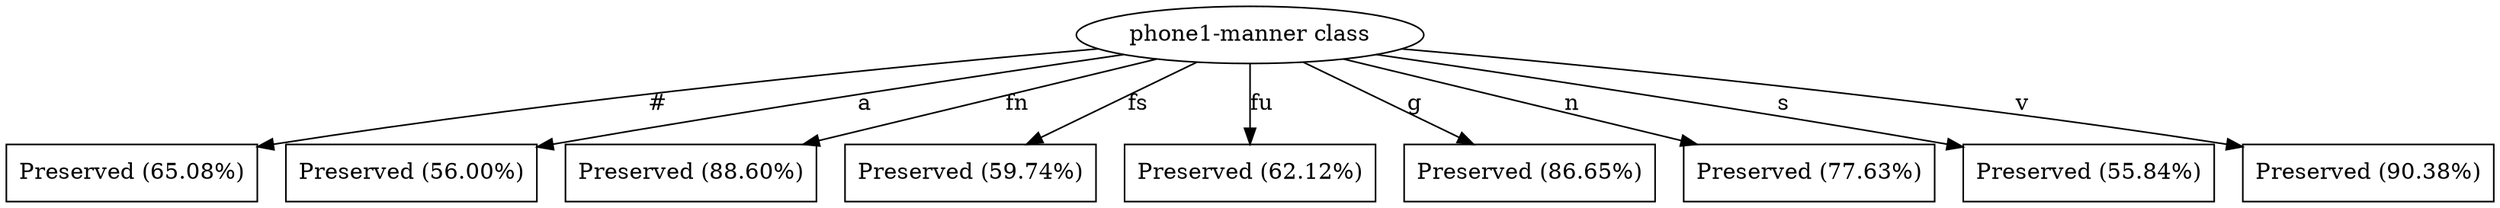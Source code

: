 digraph G {
"bg==" [ shape=ellipse label="phone1-manner class"]
"bg==" -> "bi0w" [ label="#" ]
"bi0w" [ shape=box label="Preserved (65.08%)"]
"bg==" -> "bi0xMA==" [ label="a" ]
"bi0xMA==" [ shape=box label="Preserved (56.00%)"]
"bg==" -> "bi0xMQ==" [ label="fn" ]
"bi0xMQ==" [ shape=box label="Preserved (88.60%)"]
"bg==" -> "bi0xMg==" [ label="fs" ]
"bi0xMg==" [ shape=box label="Preserved (59.74%)"]
"bg==" -> "bi0xMw==" [ label="fu" ]
"bi0xMw==" [ shape=box label="Preserved (62.12%)"]
"bg==" -> "bi0xNA==" [ label="g" ]
"bi0xNA==" [ shape=box label="Preserved (86.65%)"]
"bg==" -> "bi0xNQ==" [ label="n" ]
"bi0xNQ==" [ shape=box label="Preserved (77.63%)"]
"bg==" -> "bi0xNg==" [ label="s" ]
"bi0xNg==" [ shape=box label="Preserved (55.84%)"]
"bg==" -> "bi0xNw==" [ label="v" ]
"bi0xNw==" [ shape=box label="Preserved (90.38%)"]
}
